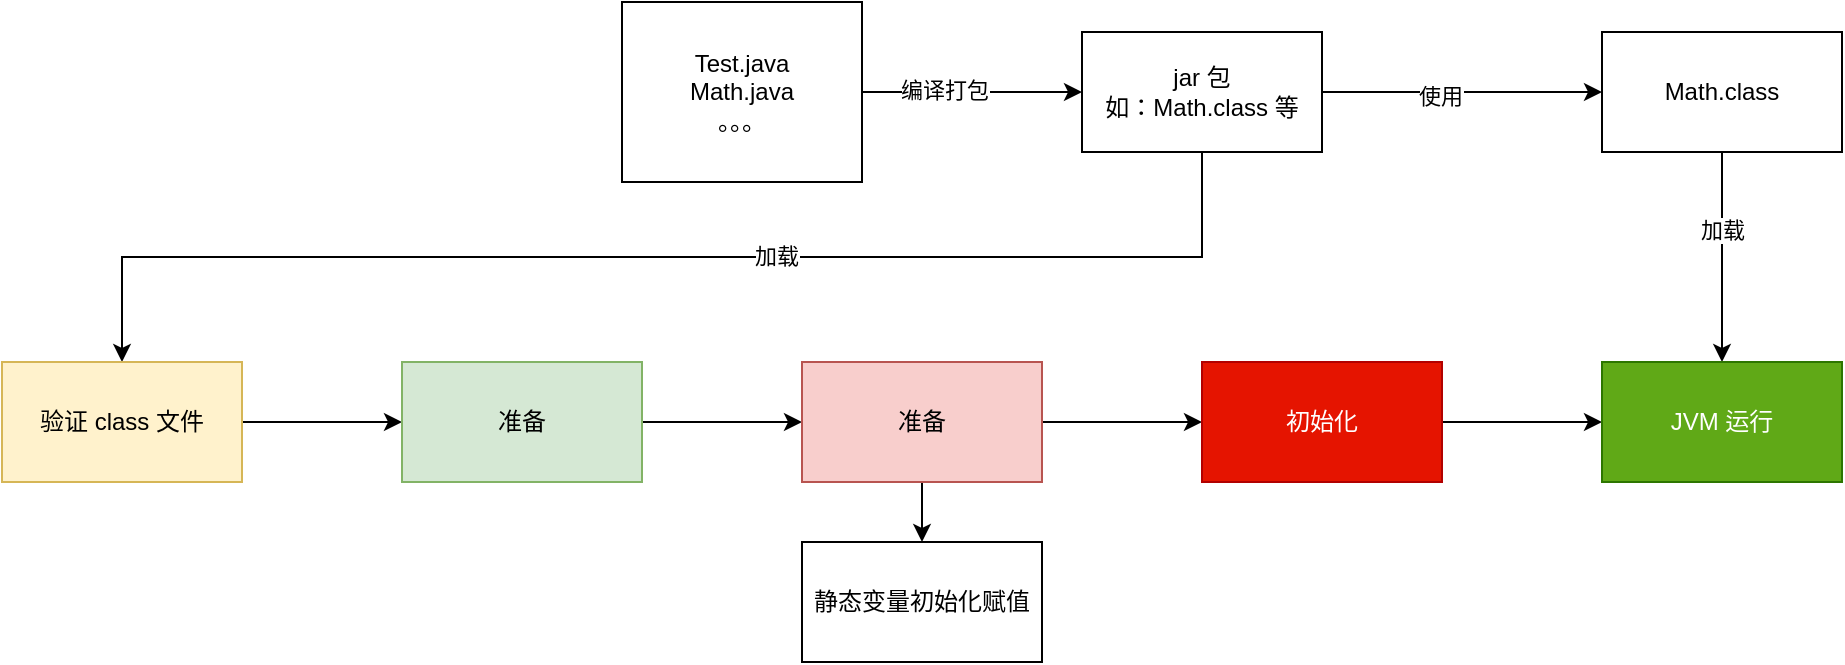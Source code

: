 <mxfile version="20.5.3" type="github">
  <diagram id="YNPtp1aaWqW5xq9iInxh" name="第 1 页">
    <mxGraphModel dx="1865" dy="539" grid="1" gridSize="10" guides="1" tooltips="1" connect="1" arrows="1" fold="1" page="1" pageScale="1" pageWidth="827" pageHeight="1169" math="0" shadow="0">
      <root>
        <mxCell id="0" />
        <mxCell id="1" parent="0" />
        <mxCell id="0lTXHJkwJwoTOLselVbt-3" value="" style="group" vertex="1" connectable="0" parent="1">
          <mxGeometry x="160" y="140" width="120" height="90" as="geometry" />
        </mxCell>
        <mxCell id="0lTXHJkwJwoTOLselVbt-1" value="" style="rounded=0;whiteSpace=wrap;html=1;" vertex="1" parent="0lTXHJkwJwoTOLselVbt-3">
          <mxGeometry width="120" height="90" as="geometry" />
        </mxCell>
        <mxCell id="0lTXHJkwJwoTOLselVbt-2" value="Test.java&lt;br&gt;Math.java&lt;br&gt;。。。" style="text;html=1;strokeColor=none;fillColor=none;align=center;verticalAlign=middle;whiteSpace=wrap;rounded=0;" vertex="1" parent="0lTXHJkwJwoTOLselVbt-3">
          <mxGeometry x="30" y="20" width="60" height="50" as="geometry" />
        </mxCell>
        <mxCell id="0lTXHJkwJwoTOLselVbt-12" value="" style="edgeStyle=orthogonalEdgeStyle;rounded=0;orthogonalLoop=1;jettySize=auto;html=1;" edge="1" parent="1" source="0lTXHJkwJwoTOLselVbt-8" target="0lTXHJkwJwoTOLselVbt-11">
          <mxGeometry relative="1" as="geometry" />
        </mxCell>
        <mxCell id="0lTXHJkwJwoTOLselVbt-13" value="使用" style="edgeLabel;html=1;align=center;verticalAlign=middle;resizable=0;points=[];" vertex="1" connectable="0" parent="0lTXHJkwJwoTOLselVbt-12">
          <mxGeometry x="-0.16" y="-2" relative="1" as="geometry">
            <mxPoint as="offset" />
          </mxGeometry>
        </mxCell>
        <mxCell id="0lTXHJkwJwoTOLselVbt-15" value="" style="edgeStyle=orthogonalEdgeStyle;rounded=0;orthogonalLoop=1;jettySize=auto;html=1;exitX=0.5;exitY=1;exitDx=0;exitDy=0;" edge="1" parent="1" source="0lTXHJkwJwoTOLselVbt-8" target="0lTXHJkwJwoTOLselVbt-14">
          <mxGeometry relative="1" as="geometry" />
        </mxCell>
        <mxCell id="0lTXHJkwJwoTOLselVbt-27" value="加载" style="edgeLabel;html=1;align=center;verticalAlign=middle;resizable=0;points=[];" vertex="1" connectable="0" parent="0lTXHJkwJwoTOLselVbt-15">
          <mxGeometry x="-0.175" y="-1" relative="1" as="geometry">
            <mxPoint as="offset" />
          </mxGeometry>
        </mxCell>
        <mxCell id="0lTXHJkwJwoTOLselVbt-8" value="jar 包&lt;br&gt;如：Math.class 等" style="whiteSpace=wrap;html=1;rounded=0;" vertex="1" parent="1">
          <mxGeometry x="390" y="155" width="120" height="60" as="geometry" />
        </mxCell>
        <mxCell id="0lTXHJkwJwoTOLselVbt-9" value="" style="edgeStyle=orthogonalEdgeStyle;rounded=0;orthogonalLoop=1;jettySize=auto;html=1;" edge="1" parent="1" source="0lTXHJkwJwoTOLselVbt-1" target="0lTXHJkwJwoTOLselVbt-8">
          <mxGeometry relative="1" as="geometry" />
        </mxCell>
        <mxCell id="0lTXHJkwJwoTOLselVbt-10" value="编译打包" style="edgeLabel;html=1;align=center;verticalAlign=middle;resizable=0;points=[];" vertex="1" connectable="0" parent="0lTXHJkwJwoTOLselVbt-9">
          <mxGeometry x="-0.253" y="1" relative="1" as="geometry">
            <mxPoint as="offset" />
          </mxGeometry>
        </mxCell>
        <mxCell id="0lTXHJkwJwoTOLselVbt-25" style="edgeStyle=orthogonalEdgeStyle;rounded=0;orthogonalLoop=1;jettySize=auto;html=1;entryX=0.5;entryY=0;entryDx=0;entryDy=0;" edge="1" parent="1" source="0lTXHJkwJwoTOLselVbt-11" target="0lTXHJkwJwoTOLselVbt-23">
          <mxGeometry relative="1" as="geometry" />
        </mxCell>
        <mxCell id="0lTXHJkwJwoTOLselVbt-26" value="加载" style="edgeLabel;html=1;align=center;verticalAlign=middle;resizable=0;points=[];" vertex="1" connectable="0" parent="0lTXHJkwJwoTOLselVbt-25">
          <mxGeometry x="-0.253" relative="1" as="geometry">
            <mxPoint as="offset" />
          </mxGeometry>
        </mxCell>
        <mxCell id="0lTXHJkwJwoTOLselVbt-11" value="Math.class" style="whiteSpace=wrap;html=1;rounded=0;" vertex="1" parent="1">
          <mxGeometry x="650" y="155" width="120" height="60" as="geometry" />
        </mxCell>
        <mxCell id="0lTXHJkwJwoTOLselVbt-18" value="" style="edgeStyle=orthogonalEdgeStyle;rounded=0;orthogonalLoop=1;jettySize=auto;html=1;" edge="1" parent="1" source="0lTXHJkwJwoTOLselVbt-14" target="0lTXHJkwJwoTOLselVbt-17">
          <mxGeometry relative="1" as="geometry" />
        </mxCell>
        <mxCell id="0lTXHJkwJwoTOLselVbt-14" value="验证 class 文件" style="whiteSpace=wrap;html=1;rounded=0;fillColor=#fff2cc;strokeColor=#d6b656;" vertex="1" parent="1">
          <mxGeometry x="-150" y="320" width="120" height="60" as="geometry" />
        </mxCell>
        <mxCell id="0lTXHJkwJwoTOLselVbt-20" value="" style="edgeStyle=orthogonalEdgeStyle;rounded=0;orthogonalLoop=1;jettySize=auto;html=1;" edge="1" parent="1" source="0lTXHJkwJwoTOLselVbt-17" target="0lTXHJkwJwoTOLselVbt-19">
          <mxGeometry relative="1" as="geometry" />
        </mxCell>
        <mxCell id="0lTXHJkwJwoTOLselVbt-17" value="准备" style="whiteSpace=wrap;html=1;rounded=0;fillColor=#d5e8d4;strokeColor=#82b366;" vertex="1" parent="1">
          <mxGeometry x="50" y="320" width="120" height="60" as="geometry" />
        </mxCell>
        <mxCell id="0lTXHJkwJwoTOLselVbt-22" value="" style="edgeStyle=orthogonalEdgeStyle;rounded=0;orthogonalLoop=1;jettySize=auto;html=1;" edge="1" parent="1" source="0lTXHJkwJwoTOLselVbt-19" target="0lTXHJkwJwoTOLselVbt-21">
          <mxGeometry relative="1" as="geometry" />
        </mxCell>
        <mxCell id="0lTXHJkwJwoTOLselVbt-29" value="" style="edgeStyle=orthogonalEdgeStyle;rounded=0;orthogonalLoop=1;jettySize=auto;html=1;" edge="1" parent="1" source="0lTXHJkwJwoTOLselVbt-19" target="0lTXHJkwJwoTOLselVbt-28">
          <mxGeometry relative="1" as="geometry" />
        </mxCell>
        <mxCell id="0lTXHJkwJwoTOLselVbt-19" value="准备" style="whiteSpace=wrap;html=1;rounded=0;fillColor=#f8cecc;strokeColor=#b85450;" vertex="1" parent="1">
          <mxGeometry x="250" y="320" width="120" height="60" as="geometry" />
        </mxCell>
        <mxCell id="0lTXHJkwJwoTOLselVbt-24" value="" style="edgeStyle=orthogonalEdgeStyle;rounded=0;orthogonalLoop=1;jettySize=auto;html=1;" edge="1" parent="1" source="0lTXHJkwJwoTOLselVbt-21" target="0lTXHJkwJwoTOLselVbt-23">
          <mxGeometry relative="1" as="geometry" />
        </mxCell>
        <mxCell id="0lTXHJkwJwoTOLselVbt-21" value="初始化" style="whiteSpace=wrap;html=1;rounded=0;fillColor=#e51400;strokeColor=#B20000;fontColor=#ffffff;" vertex="1" parent="1">
          <mxGeometry x="450" y="320" width="120" height="60" as="geometry" />
        </mxCell>
        <mxCell id="0lTXHJkwJwoTOLselVbt-23" value="JVM 运行" style="whiteSpace=wrap;html=1;rounded=0;fillColor=#60a917;fontColor=#ffffff;strokeColor=#2D7600;" vertex="1" parent="1">
          <mxGeometry x="650" y="320" width="120" height="60" as="geometry" />
        </mxCell>
        <mxCell id="0lTXHJkwJwoTOLselVbt-28" value="静态变量初始化赋值" style="whiteSpace=wrap;html=1;rounded=0;" vertex="1" parent="1">
          <mxGeometry x="250" y="410" width="120" height="60" as="geometry" />
        </mxCell>
      </root>
    </mxGraphModel>
  </diagram>
</mxfile>
